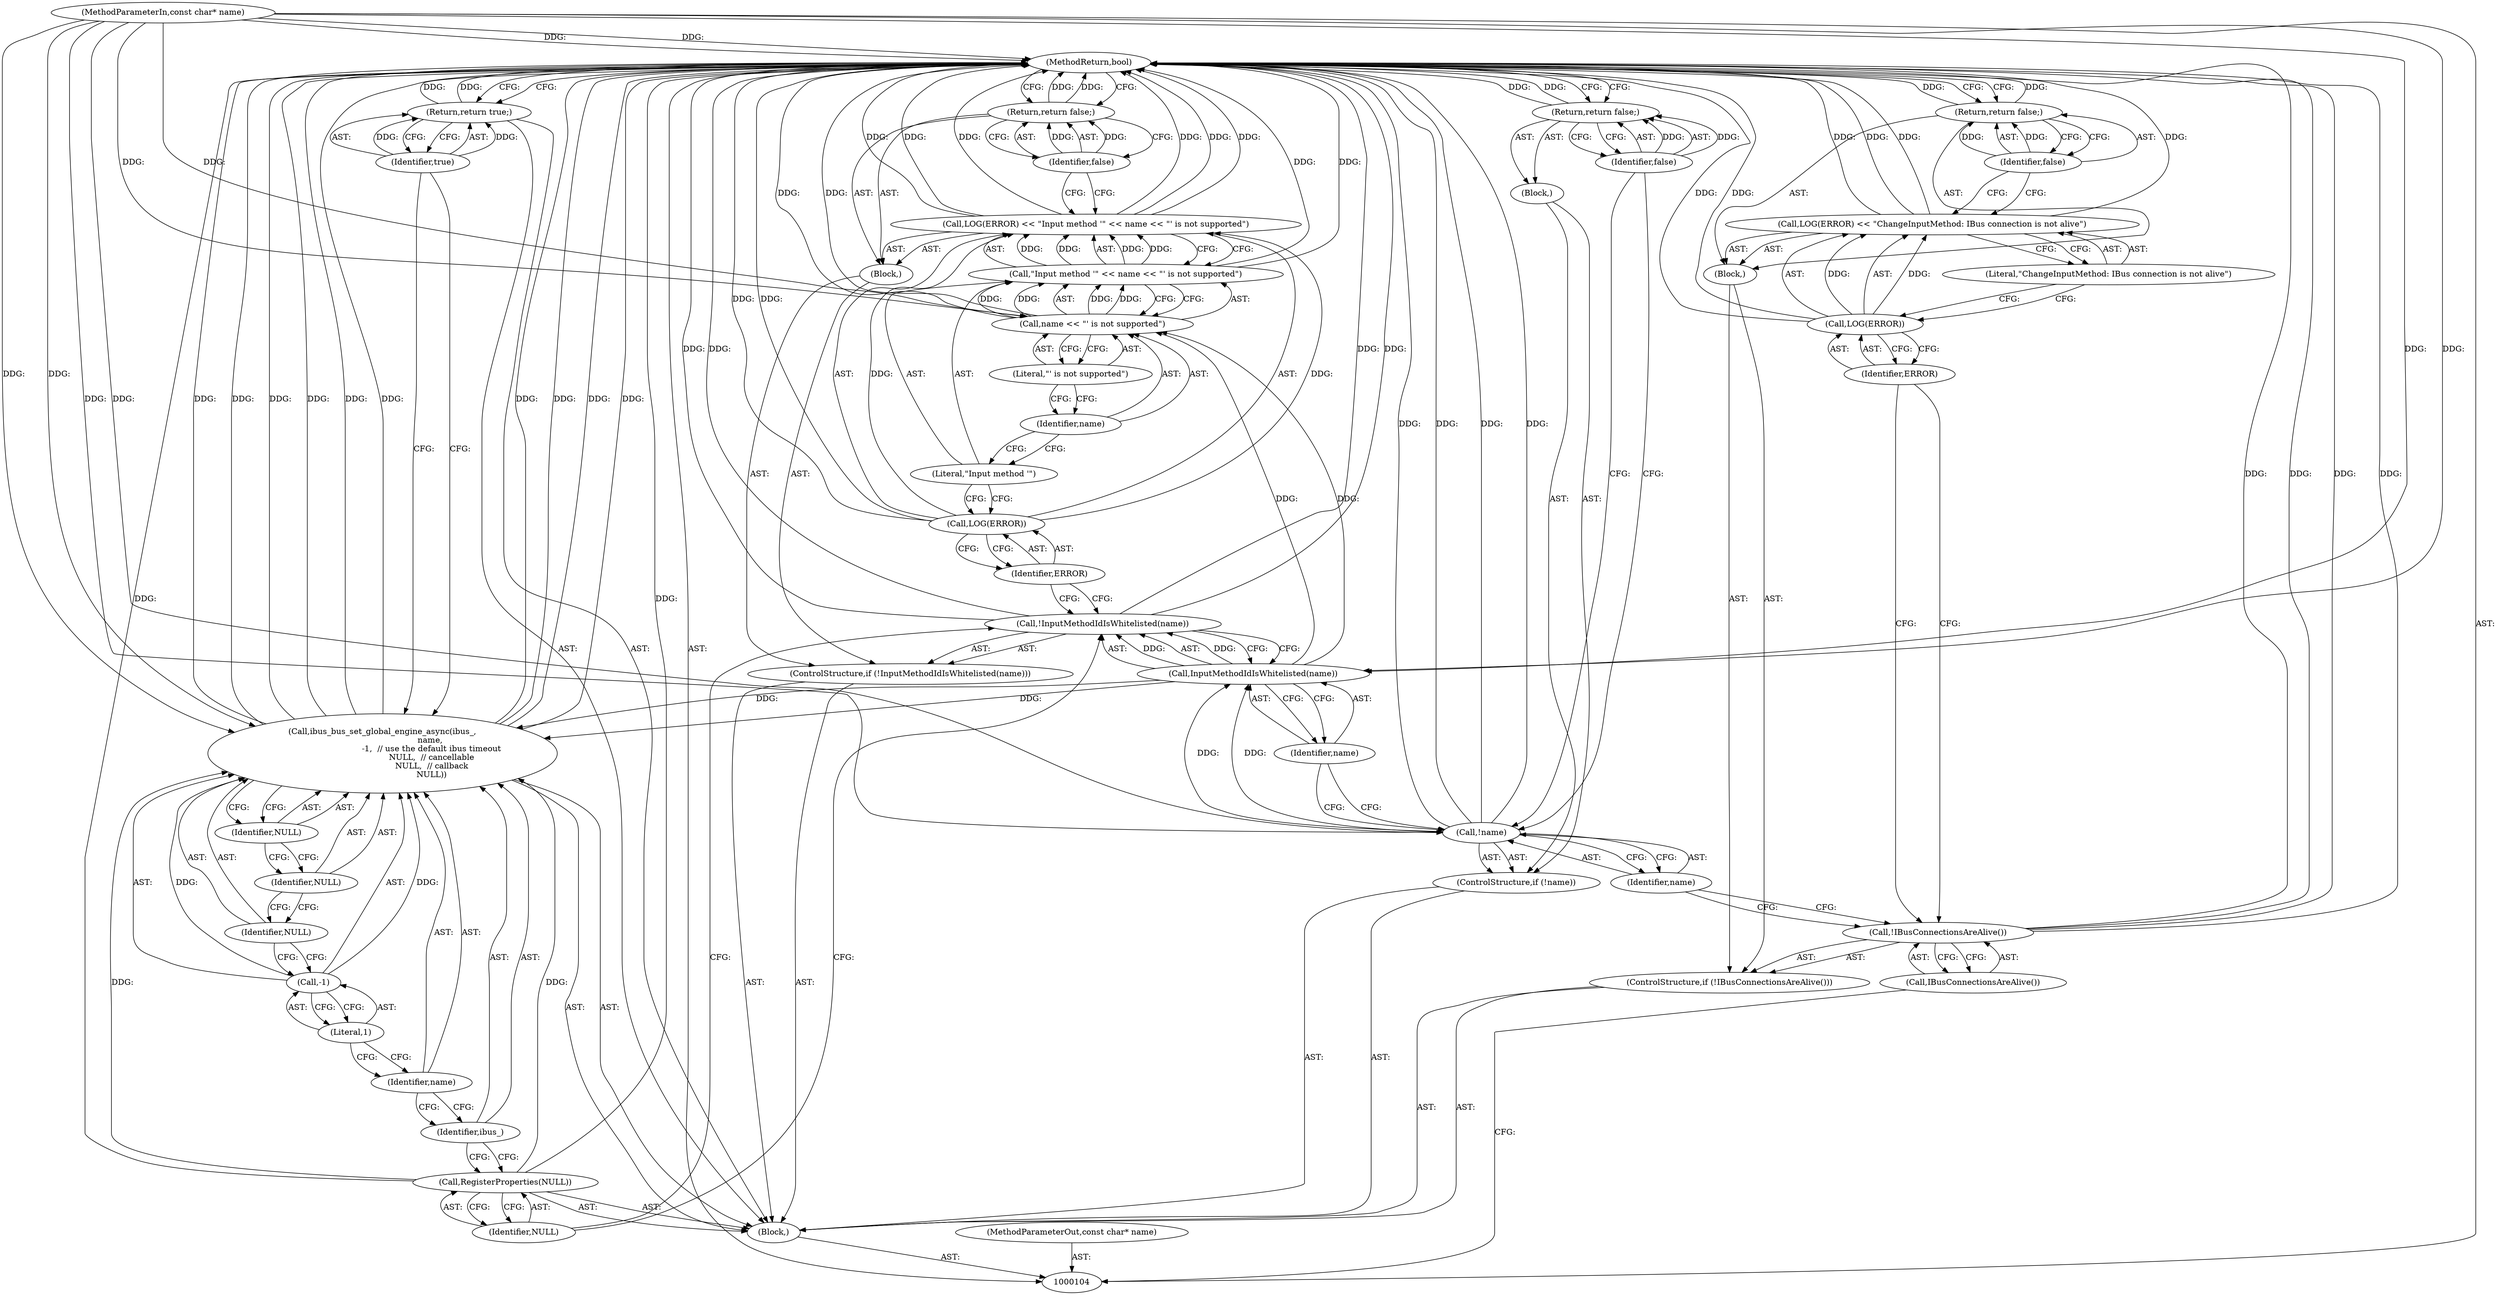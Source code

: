 digraph "1_Chrome_dc7b094a338c6c521f918f478e993f0f74bbea0d_43" {
"1000150" [label="(MethodReturn,bool)"];
"1000105" [label="(MethodParameterIn,const char* name)"];
"1000195" [label="(MethodParameterOut,const char* name)"];
"1000106" [label="(Block,)"];
"1000130" [label="(Identifier,ERROR)"];
"1000131" [label="(Call,\"Input method '\" << name << \"' is not supported\")"];
"1000132" [label="(Literal,\"Input method '\")"];
"1000133" [label="(Call,name << \"' is not supported\")"];
"1000134" [label="(Identifier,name)"];
"1000135" [label="(Literal,\"' is not supported\")"];
"1000128" [label="(Call,LOG(ERROR) << \"Input method '\" << name << \"' is not supported\")"];
"1000129" [label="(Call,LOG(ERROR))"];
"1000137" [label="(Identifier,false)"];
"1000136" [label="(Return,return false;)"];
"1000139" [label="(Identifier,NULL)"];
"1000138" [label="(Call,RegisterProperties(NULL))"];
"1000141" [label="(Identifier,ibus_)"];
"1000140" [label="(Call,ibus_bus_set_global_engine_async(ibus_,\n                                     name,\n                                      -1,  // use the default ibus timeout\n                                      NULL,  // cancellable\n                                      NULL,  // callback\n                                      NULL))"];
"1000142" [label="(Identifier,name)"];
"1000143" [label="(Call,-1)"];
"1000144" [label="(Literal,1)"];
"1000145" [label="(Identifier,NULL)"];
"1000109" [label="(Call,IBusConnectionsAreAlive())"];
"1000110" [label="(Block,)"];
"1000107" [label="(ControlStructure,if (!IBusConnectionsAreAlive()))"];
"1000108" [label="(Call,!IBusConnectionsAreAlive())"];
"1000146" [label="(Identifier,NULL)"];
"1000147" [label="(Identifier,NULL)"];
"1000149" [label="(Identifier,true)"];
"1000148" [label="(Return,return true;)"];
"1000113" [label="(Identifier,ERROR)"];
"1000114" [label="(Literal,\"ChangeInputMethod: IBus connection is not alive\")"];
"1000111" [label="(Call,LOG(ERROR) << \"ChangeInputMethod: IBus connection is not alive\")"];
"1000112" [label="(Call,LOG(ERROR))"];
"1000116" [label="(Identifier,false)"];
"1000115" [label="(Return,return false;)"];
"1000120" [label="(Block,)"];
"1000117" [label="(ControlStructure,if (!name))"];
"1000118" [label="(Call,!name)"];
"1000119" [label="(Identifier,name)"];
"1000122" [label="(Identifier,false)"];
"1000121" [label="(Return,return false;)"];
"1000125" [label="(Call,InputMethodIdIsWhitelisted(name))"];
"1000126" [label="(Identifier,name)"];
"1000127" [label="(Block,)"];
"1000123" [label="(ControlStructure,if (!InputMethodIdIsWhitelisted(name)))"];
"1000124" [label="(Call,!InputMethodIdIsWhitelisted(name))"];
"1000150" -> "1000104"  [label="AST: "];
"1000150" -> "1000115"  [label="CFG: "];
"1000150" -> "1000121"  [label="CFG: "];
"1000150" -> "1000136"  [label="CFG: "];
"1000150" -> "1000148"  [label="CFG: "];
"1000136" -> "1000150"  [label="DDG: "];
"1000121" -> "1000150"  [label="DDG: "];
"1000148" -> "1000150"  [label="DDG: "];
"1000115" -> "1000150"  [label="DDG: "];
"1000129" -> "1000150"  [label="DDG: "];
"1000140" -> "1000150"  [label="DDG: "];
"1000140" -> "1000150"  [label="DDG: "];
"1000140" -> "1000150"  [label="DDG: "];
"1000140" -> "1000150"  [label="DDG: "];
"1000140" -> "1000150"  [label="DDG: "];
"1000124" -> "1000150"  [label="DDG: "];
"1000124" -> "1000150"  [label="DDG: "];
"1000108" -> "1000150"  [label="DDG: "];
"1000108" -> "1000150"  [label="DDG: "];
"1000105" -> "1000150"  [label="DDG: "];
"1000118" -> "1000150"  [label="DDG: "];
"1000118" -> "1000150"  [label="DDG: "];
"1000112" -> "1000150"  [label="DDG: "];
"1000128" -> "1000150"  [label="DDG: "];
"1000128" -> "1000150"  [label="DDG: "];
"1000128" -> "1000150"  [label="DDG: "];
"1000133" -> "1000150"  [label="DDG: "];
"1000131" -> "1000150"  [label="DDG: "];
"1000111" -> "1000150"  [label="DDG: "];
"1000111" -> "1000150"  [label="DDG: "];
"1000138" -> "1000150"  [label="DDG: "];
"1000105" -> "1000104"  [label="AST: "];
"1000105" -> "1000150"  [label="DDG: "];
"1000105" -> "1000118"  [label="DDG: "];
"1000105" -> "1000125"  [label="DDG: "];
"1000105" -> "1000133"  [label="DDG: "];
"1000105" -> "1000140"  [label="DDG: "];
"1000195" -> "1000104"  [label="AST: "];
"1000106" -> "1000104"  [label="AST: "];
"1000107" -> "1000106"  [label="AST: "];
"1000117" -> "1000106"  [label="AST: "];
"1000123" -> "1000106"  [label="AST: "];
"1000138" -> "1000106"  [label="AST: "];
"1000140" -> "1000106"  [label="AST: "];
"1000148" -> "1000106"  [label="AST: "];
"1000130" -> "1000129"  [label="AST: "];
"1000130" -> "1000124"  [label="CFG: "];
"1000129" -> "1000130"  [label="CFG: "];
"1000131" -> "1000128"  [label="AST: "];
"1000131" -> "1000133"  [label="CFG: "];
"1000132" -> "1000131"  [label="AST: "];
"1000133" -> "1000131"  [label="AST: "];
"1000128" -> "1000131"  [label="CFG: "];
"1000131" -> "1000150"  [label="DDG: "];
"1000131" -> "1000128"  [label="DDG: "];
"1000131" -> "1000128"  [label="DDG: "];
"1000133" -> "1000131"  [label="DDG: "];
"1000133" -> "1000131"  [label="DDG: "];
"1000132" -> "1000131"  [label="AST: "];
"1000132" -> "1000129"  [label="CFG: "];
"1000134" -> "1000132"  [label="CFG: "];
"1000133" -> "1000131"  [label="AST: "];
"1000133" -> "1000135"  [label="CFG: "];
"1000134" -> "1000133"  [label="AST: "];
"1000135" -> "1000133"  [label="AST: "];
"1000131" -> "1000133"  [label="CFG: "];
"1000133" -> "1000150"  [label="DDG: "];
"1000133" -> "1000131"  [label="DDG: "];
"1000133" -> "1000131"  [label="DDG: "];
"1000125" -> "1000133"  [label="DDG: "];
"1000105" -> "1000133"  [label="DDG: "];
"1000134" -> "1000133"  [label="AST: "];
"1000134" -> "1000132"  [label="CFG: "];
"1000135" -> "1000134"  [label="CFG: "];
"1000135" -> "1000133"  [label="AST: "];
"1000135" -> "1000134"  [label="CFG: "];
"1000133" -> "1000135"  [label="CFG: "];
"1000128" -> "1000127"  [label="AST: "];
"1000128" -> "1000131"  [label="CFG: "];
"1000129" -> "1000128"  [label="AST: "];
"1000131" -> "1000128"  [label="AST: "];
"1000137" -> "1000128"  [label="CFG: "];
"1000128" -> "1000150"  [label="DDG: "];
"1000128" -> "1000150"  [label="DDG: "];
"1000128" -> "1000150"  [label="DDG: "];
"1000129" -> "1000128"  [label="DDG: "];
"1000131" -> "1000128"  [label="DDG: "];
"1000131" -> "1000128"  [label="DDG: "];
"1000129" -> "1000128"  [label="AST: "];
"1000129" -> "1000130"  [label="CFG: "];
"1000130" -> "1000129"  [label="AST: "];
"1000132" -> "1000129"  [label="CFG: "];
"1000129" -> "1000150"  [label="DDG: "];
"1000129" -> "1000128"  [label="DDG: "];
"1000137" -> "1000136"  [label="AST: "];
"1000137" -> "1000128"  [label="CFG: "];
"1000136" -> "1000137"  [label="CFG: "];
"1000137" -> "1000136"  [label="DDG: "];
"1000136" -> "1000127"  [label="AST: "];
"1000136" -> "1000137"  [label="CFG: "];
"1000137" -> "1000136"  [label="AST: "];
"1000150" -> "1000136"  [label="CFG: "];
"1000136" -> "1000150"  [label="DDG: "];
"1000137" -> "1000136"  [label="DDG: "];
"1000139" -> "1000138"  [label="AST: "];
"1000139" -> "1000124"  [label="CFG: "];
"1000138" -> "1000139"  [label="CFG: "];
"1000138" -> "1000106"  [label="AST: "];
"1000138" -> "1000139"  [label="CFG: "];
"1000139" -> "1000138"  [label="AST: "];
"1000141" -> "1000138"  [label="CFG: "];
"1000138" -> "1000150"  [label="DDG: "];
"1000138" -> "1000140"  [label="DDG: "];
"1000141" -> "1000140"  [label="AST: "];
"1000141" -> "1000138"  [label="CFG: "];
"1000142" -> "1000141"  [label="CFG: "];
"1000140" -> "1000106"  [label="AST: "];
"1000140" -> "1000147"  [label="CFG: "];
"1000141" -> "1000140"  [label="AST: "];
"1000142" -> "1000140"  [label="AST: "];
"1000143" -> "1000140"  [label="AST: "];
"1000145" -> "1000140"  [label="AST: "];
"1000146" -> "1000140"  [label="AST: "];
"1000147" -> "1000140"  [label="AST: "];
"1000149" -> "1000140"  [label="CFG: "];
"1000140" -> "1000150"  [label="DDG: "];
"1000140" -> "1000150"  [label="DDG: "];
"1000140" -> "1000150"  [label="DDG: "];
"1000140" -> "1000150"  [label="DDG: "];
"1000140" -> "1000150"  [label="DDG: "];
"1000125" -> "1000140"  [label="DDG: "];
"1000105" -> "1000140"  [label="DDG: "];
"1000143" -> "1000140"  [label="DDG: "];
"1000138" -> "1000140"  [label="DDG: "];
"1000142" -> "1000140"  [label="AST: "];
"1000142" -> "1000141"  [label="CFG: "];
"1000144" -> "1000142"  [label="CFG: "];
"1000143" -> "1000140"  [label="AST: "];
"1000143" -> "1000144"  [label="CFG: "];
"1000144" -> "1000143"  [label="AST: "];
"1000145" -> "1000143"  [label="CFG: "];
"1000143" -> "1000140"  [label="DDG: "];
"1000144" -> "1000143"  [label="AST: "];
"1000144" -> "1000142"  [label="CFG: "];
"1000143" -> "1000144"  [label="CFG: "];
"1000145" -> "1000140"  [label="AST: "];
"1000145" -> "1000143"  [label="CFG: "];
"1000146" -> "1000145"  [label="CFG: "];
"1000109" -> "1000108"  [label="AST: "];
"1000109" -> "1000104"  [label="CFG: "];
"1000108" -> "1000109"  [label="CFG: "];
"1000110" -> "1000107"  [label="AST: "];
"1000111" -> "1000110"  [label="AST: "];
"1000115" -> "1000110"  [label="AST: "];
"1000107" -> "1000106"  [label="AST: "];
"1000108" -> "1000107"  [label="AST: "];
"1000110" -> "1000107"  [label="AST: "];
"1000108" -> "1000107"  [label="AST: "];
"1000108" -> "1000109"  [label="CFG: "];
"1000109" -> "1000108"  [label="AST: "];
"1000113" -> "1000108"  [label="CFG: "];
"1000119" -> "1000108"  [label="CFG: "];
"1000108" -> "1000150"  [label="DDG: "];
"1000108" -> "1000150"  [label="DDG: "];
"1000146" -> "1000140"  [label="AST: "];
"1000146" -> "1000145"  [label="CFG: "];
"1000147" -> "1000146"  [label="CFG: "];
"1000147" -> "1000140"  [label="AST: "];
"1000147" -> "1000146"  [label="CFG: "];
"1000140" -> "1000147"  [label="CFG: "];
"1000149" -> "1000148"  [label="AST: "];
"1000149" -> "1000140"  [label="CFG: "];
"1000148" -> "1000149"  [label="CFG: "];
"1000149" -> "1000148"  [label="DDG: "];
"1000148" -> "1000106"  [label="AST: "];
"1000148" -> "1000149"  [label="CFG: "];
"1000149" -> "1000148"  [label="AST: "];
"1000150" -> "1000148"  [label="CFG: "];
"1000148" -> "1000150"  [label="DDG: "];
"1000149" -> "1000148"  [label="DDG: "];
"1000113" -> "1000112"  [label="AST: "];
"1000113" -> "1000108"  [label="CFG: "];
"1000112" -> "1000113"  [label="CFG: "];
"1000114" -> "1000111"  [label="AST: "];
"1000114" -> "1000112"  [label="CFG: "];
"1000111" -> "1000114"  [label="CFG: "];
"1000111" -> "1000110"  [label="AST: "];
"1000111" -> "1000114"  [label="CFG: "];
"1000112" -> "1000111"  [label="AST: "];
"1000114" -> "1000111"  [label="AST: "];
"1000116" -> "1000111"  [label="CFG: "];
"1000111" -> "1000150"  [label="DDG: "];
"1000111" -> "1000150"  [label="DDG: "];
"1000112" -> "1000111"  [label="DDG: "];
"1000112" -> "1000111"  [label="AST: "];
"1000112" -> "1000113"  [label="CFG: "];
"1000113" -> "1000112"  [label="AST: "];
"1000114" -> "1000112"  [label="CFG: "];
"1000112" -> "1000150"  [label="DDG: "];
"1000112" -> "1000111"  [label="DDG: "];
"1000116" -> "1000115"  [label="AST: "];
"1000116" -> "1000111"  [label="CFG: "];
"1000115" -> "1000116"  [label="CFG: "];
"1000116" -> "1000115"  [label="DDG: "];
"1000115" -> "1000110"  [label="AST: "];
"1000115" -> "1000116"  [label="CFG: "];
"1000116" -> "1000115"  [label="AST: "];
"1000150" -> "1000115"  [label="CFG: "];
"1000115" -> "1000150"  [label="DDG: "];
"1000116" -> "1000115"  [label="DDG: "];
"1000120" -> "1000117"  [label="AST: "];
"1000121" -> "1000120"  [label="AST: "];
"1000117" -> "1000106"  [label="AST: "];
"1000118" -> "1000117"  [label="AST: "];
"1000120" -> "1000117"  [label="AST: "];
"1000118" -> "1000117"  [label="AST: "];
"1000118" -> "1000119"  [label="CFG: "];
"1000119" -> "1000118"  [label="AST: "];
"1000122" -> "1000118"  [label="CFG: "];
"1000126" -> "1000118"  [label="CFG: "];
"1000118" -> "1000150"  [label="DDG: "];
"1000118" -> "1000150"  [label="DDG: "];
"1000105" -> "1000118"  [label="DDG: "];
"1000118" -> "1000125"  [label="DDG: "];
"1000119" -> "1000118"  [label="AST: "];
"1000119" -> "1000108"  [label="CFG: "];
"1000118" -> "1000119"  [label="CFG: "];
"1000122" -> "1000121"  [label="AST: "];
"1000122" -> "1000118"  [label="CFG: "];
"1000121" -> "1000122"  [label="CFG: "];
"1000122" -> "1000121"  [label="DDG: "];
"1000121" -> "1000120"  [label="AST: "];
"1000121" -> "1000122"  [label="CFG: "];
"1000122" -> "1000121"  [label="AST: "];
"1000150" -> "1000121"  [label="CFG: "];
"1000121" -> "1000150"  [label="DDG: "];
"1000122" -> "1000121"  [label="DDG: "];
"1000125" -> "1000124"  [label="AST: "];
"1000125" -> "1000126"  [label="CFG: "];
"1000126" -> "1000125"  [label="AST: "];
"1000124" -> "1000125"  [label="CFG: "];
"1000125" -> "1000124"  [label="DDG: "];
"1000118" -> "1000125"  [label="DDG: "];
"1000105" -> "1000125"  [label="DDG: "];
"1000125" -> "1000133"  [label="DDG: "];
"1000125" -> "1000140"  [label="DDG: "];
"1000126" -> "1000125"  [label="AST: "];
"1000126" -> "1000118"  [label="CFG: "];
"1000125" -> "1000126"  [label="CFG: "];
"1000127" -> "1000123"  [label="AST: "];
"1000128" -> "1000127"  [label="AST: "];
"1000136" -> "1000127"  [label="AST: "];
"1000123" -> "1000106"  [label="AST: "];
"1000124" -> "1000123"  [label="AST: "];
"1000127" -> "1000123"  [label="AST: "];
"1000124" -> "1000123"  [label="AST: "];
"1000124" -> "1000125"  [label="CFG: "];
"1000125" -> "1000124"  [label="AST: "];
"1000130" -> "1000124"  [label="CFG: "];
"1000139" -> "1000124"  [label="CFG: "];
"1000124" -> "1000150"  [label="DDG: "];
"1000124" -> "1000150"  [label="DDG: "];
"1000125" -> "1000124"  [label="DDG: "];
}

